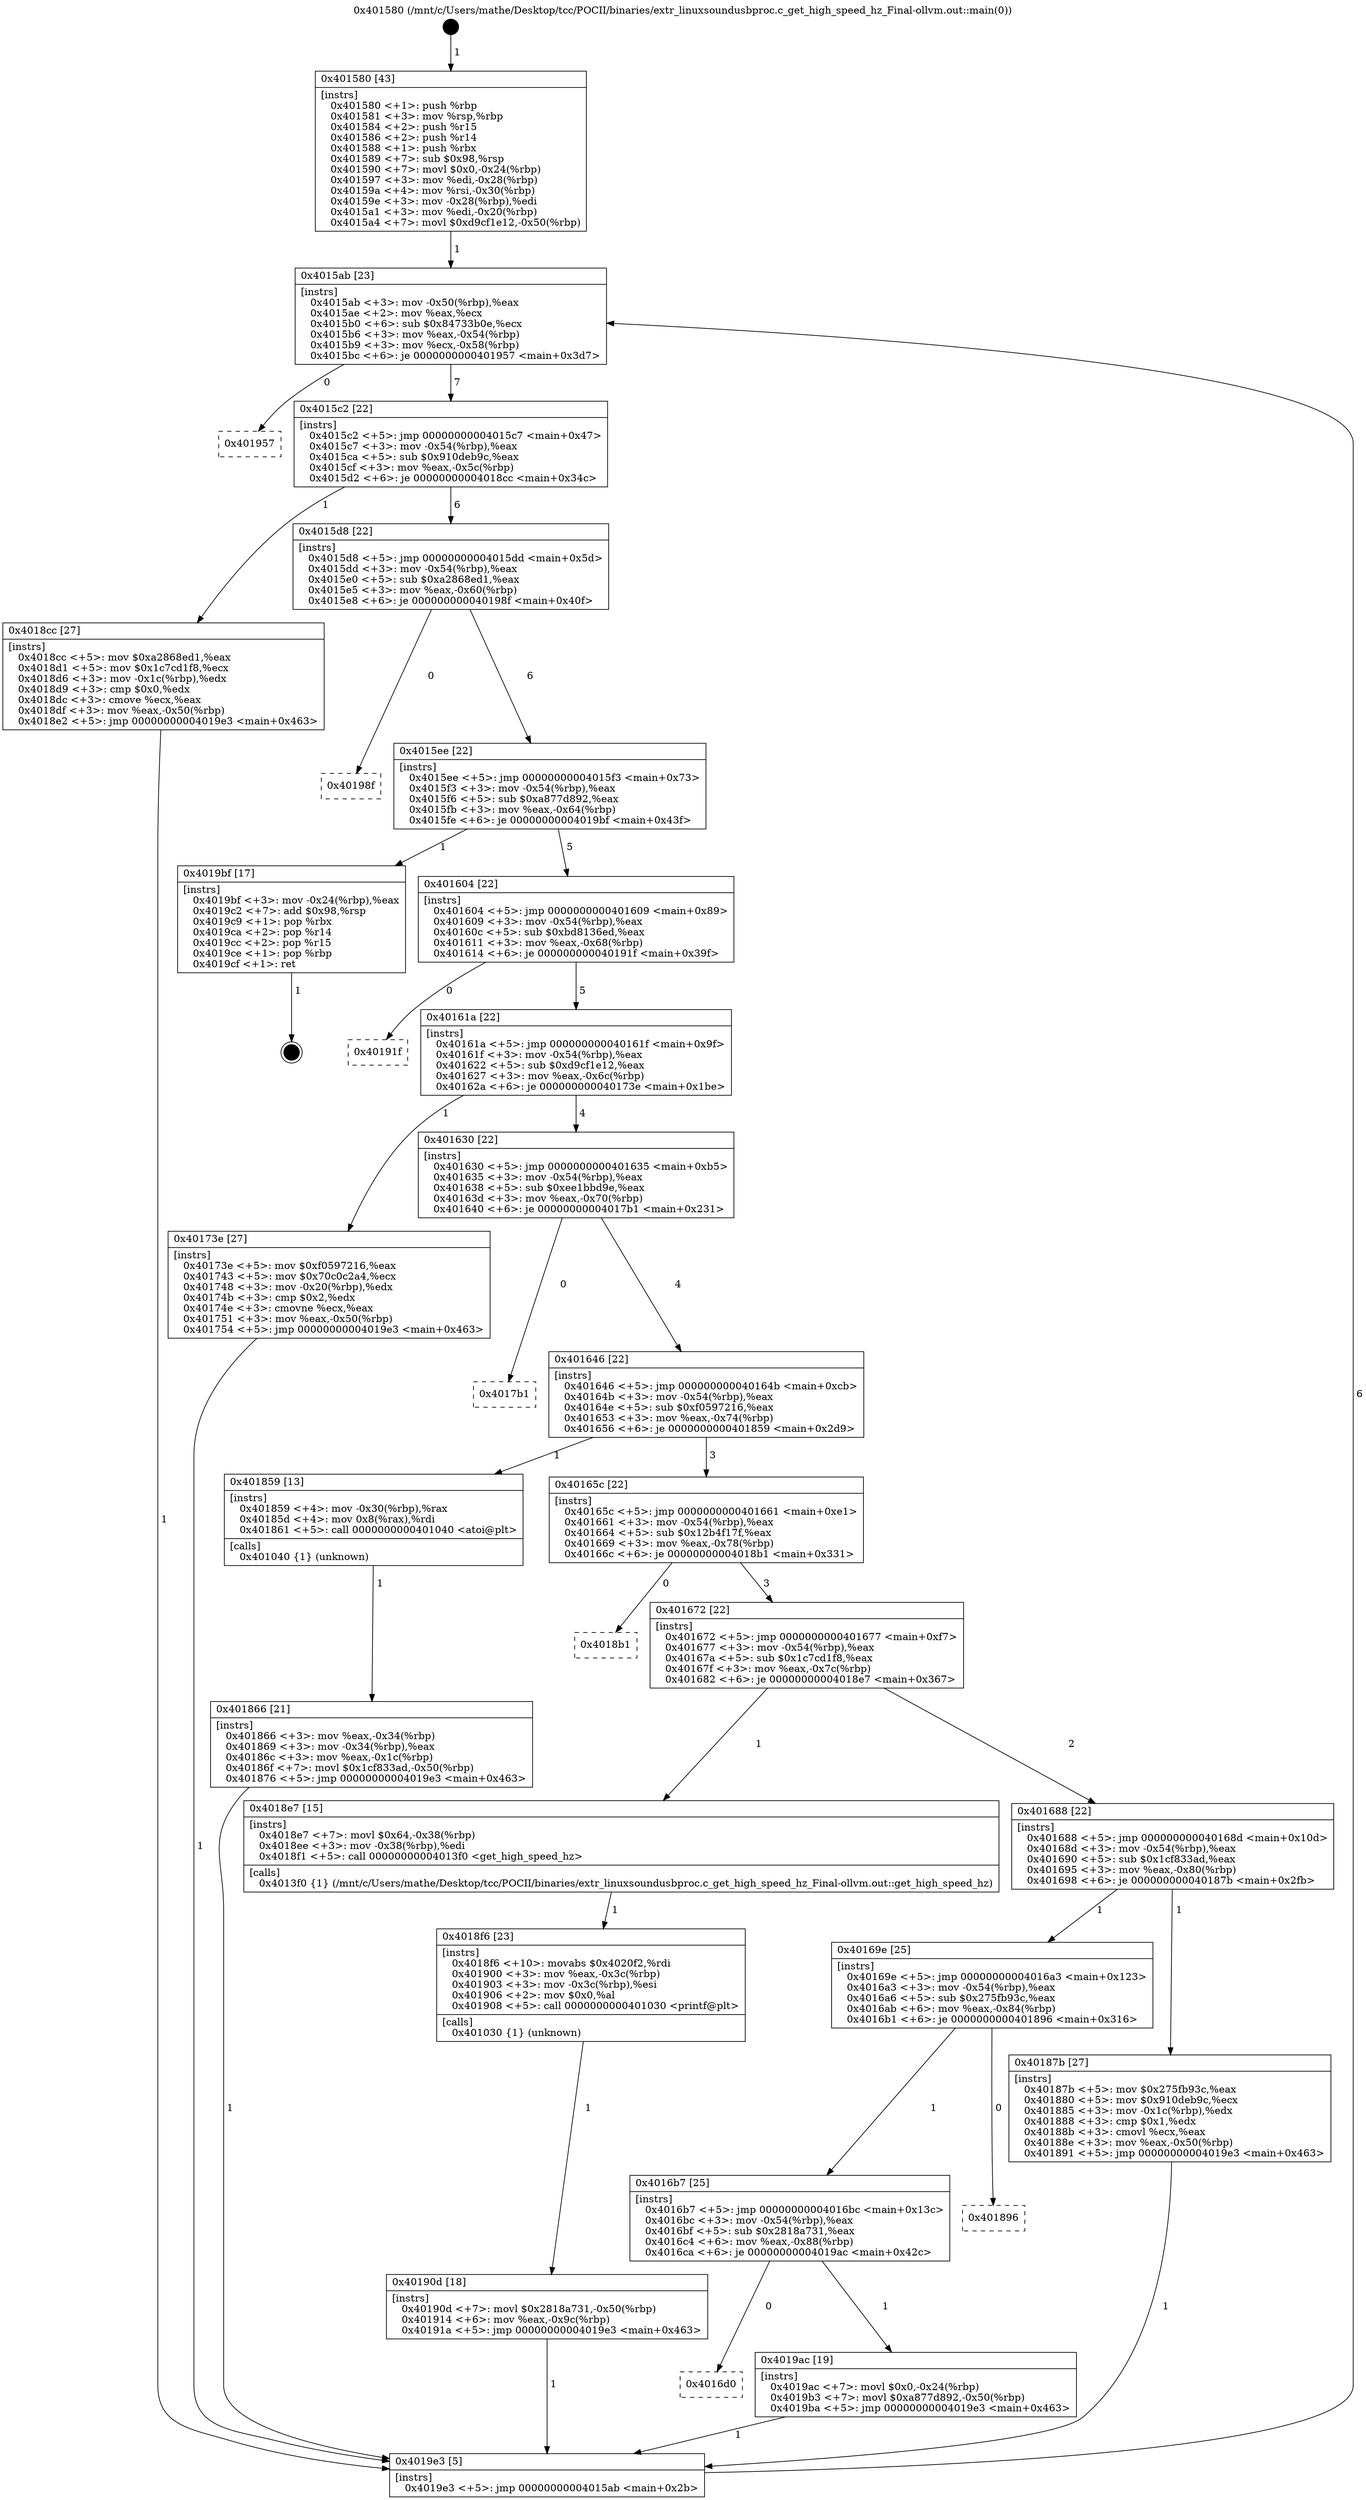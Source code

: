 digraph "0x401580" {
  label = "0x401580 (/mnt/c/Users/mathe/Desktop/tcc/POCII/binaries/extr_linuxsoundusbproc.c_get_high_speed_hz_Final-ollvm.out::main(0))"
  labelloc = "t"
  node[shape=record]

  Entry [label="",width=0.3,height=0.3,shape=circle,fillcolor=black,style=filled]
  "0x4015ab" [label="{
     0x4015ab [23]\l
     | [instrs]\l
     &nbsp;&nbsp;0x4015ab \<+3\>: mov -0x50(%rbp),%eax\l
     &nbsp;&nbsp;0x4015ae \<+2\>: mov %eax,%ecx\l
     &nbsp;&nbsp;0x4015b0 \<+6\>: sub $0x84733b0e,%ecx\l
     &nbsp;&nbsp;0x4015b6 \<+3\>: mov %eax,-0x54(%rbp)\l
     &nbsp;&nbsp;0x4015b9 \<+3\>: mov %ecx,-0x58(%rbp)\l
     &nbsp;&nbsp;0x4015bc \<+6\>: je 0000000000401957 \<main+0x3d7\>\l
  }"]
  "0x401957" [label="{
     0x401957\l
  }", style=dashed]
  "0x4015c2" [label="{
     0x4015c2 [22]\l
     | [instrs]\l
     &nbsp;&nbsp;0x4015c2 \<+5\>: jmp 00000000004015c7 \<main+0x47\>\l
     &nbsp;&nbsp;0x4015c7 \<+3\>: mov -0x54(%rbp),%eax\l
     &nbsp;&nbsp;0x4015ca \<+5\>: sub $0x910deb9c,%eax\l
     &nbsp;&nbsp;0x4015cf \<+3\>: mov %eax,-0x5c(%rbp)\l
     &nbsp;&nbsp;0x4015d2 \<+6\>: je 00000000004018cc \<main+0x34c\>\l
  }"]
  Exit [label="",width=0.3,height=0.3,shape=circle,fillcolor=black,style=filled,peripheries=2]
  "0x4018cc" [label="{
     0x4018cc [27]\l
     | [instrs]\l
     &nbsp;&nbsp;0x4018cc \<+5\>: mov $0xa2868ed1,%eax\l
     &nbsp;&nbsp;0x4018d1 \<+5\>: mov $0x1c7cd1f8,%ecx\l
     &nbsp;&nbsp;0x4018d6 \<+3\>: mov -0x1c(%rbp),%edx\l
     &nbsp;&nbsp;0x4018d9 \<+3\>: cmp $0x0,%edx\l
     &nbsp;&nbsp;0x4018dc \<+3\>: cmove %ecx,%eax\l
     &nbsp;&nbsp;0x4018df \<+3\>: mov %eax,-0x50(%rbp)\l
     &nbsp;&nbsp;0x4018e2 \<+5\>: jmp 00000000004019e3 \<main+0x463\>\l
  }"]
  "0x4015d8" [label="{
     0x4015d8 [22]\l
     | [instrs]\l
     &nbsp;&nbsp;0x4015d8 \<+5\>: jmp 00000000004015dd \<main+0x5d\>\l
     &nbsp;&nbsp;0x4015dd \<+3\>: mov -0x54(%rbp),%eax\l
     &nbsp;&nbsp;0x4015e0 \<+5\>: sub $0xa2868ed1,%eax\l
     &nbsp;&nbsp;0x4015e5 \<+3\>: mov %eax,-0x60(%rbp)\l
     &nbsp;&nbsp;0x4015e8 \<+6\>: je 000000000040198f \<main+0x40f\>\l
  }"]
  "0x4016d0" [label="{
     0x4016d0\l
  }", style=dashed]
  "0x40198f" [label="{
     0x40198f\l
  }", style=dashed]
  "0x4015ee" [label="{
     0x4015ee [22]\l
     | [instrs]\l
     &nbsp;&nbsp;0x4015ee \<+5\>: jmp 00000000004015f3 \<main+0x73\>\l
     &nbsp;&nbsp;0x4015f3 \<+3\>: mov -0x54(%rbp),%eax\l
     &nbsp;&nbsp;0x4015f6 \<+5\>: sub $0xa877d892,%eax\l
     &nbsp;&nbsp;0x4015fb \<+3\>: mov %eax,-0x64(%rbp)\l
     &nbsp;&nbsp;0x4015fe \<+6\>: je 00000000004019bf \<main+0x43f\>\l
  }"]
  "0x4019ac" [label="{
     0x4019ac [19]\l
     | [instrs]\l
     &nbsp;&nbsp;0x4019ac \<+7\>: movl $0x0,-0x24(%rbp)\l
     &nbsp;&nbsp;0x4019b3 \<+7\>: movl $0xa877d892,-0x50(%rbp)\l
     &nbsp;&nbsp;0x4019ba \<+5\>: jmp 00000000004019e3 \<main+0x463\>\l
  }"]
  "0x4019bf" [label="{
     0x4019bf [17]\l
     | [instrs]\l
     &nbsp;&nbsp;0x4019bf \<+3\>: mov -0x24(%rbp),%eax\l
     &nbsp;&nbsp;0x4019c2 \<+7\>: add $0x98,%rsp\l
     &nbsp;&nbsp;0x4019c9 \<+1\>: pop %rbx\l
     &nbsp;&nbsp;0x4019ca \<+2\>: pop %r14\l
     &nbsp;&nbsp;0x4019cc \<+2\>: pop %r15\l
     &nbsp;&nbsp;0x4019ce \<+1\>: pop %rbp\l
     &nbsp;&nbsp;0x4019cf \<+1\>: ret\l
  }"]
  "0x401604" [label="{
     0x401604 [22]\l
     | [instrs]\l
     &nbsp;&nbsp;0x401604 \<+5\>: jmp 0000000000401609 \<main+0x89\>\l
     &nbsp;&nbsp;0x401609 \<+3\>: mov -0x54(%rbp),%eax\l
     &nbsp;&nbsp;0x40160c \<+5\>: sub $0xbd8136ed,%eax\l
     &nbsp;&nbsp;0x401611 \<+3\>: mov %eax,-0x68(%rbp)\l
     &nbsp;&nbsp;0x401614 \<+6\>: je 000000000040191f \<main+0x39f\>\l
  }"]
  "0x4016b7" [label="{
     0x4016b7 [25]\l
     | [instrs]\l
     &nbsp;&nbsp;0x4016b7 \<+5\>: jmp 00000000004016bc \<main+0x13c\>\l
     &nbsp;&nbsp;0x4016bc \<+3\>: mov -0x54(%rbp),%eax\l
     &nbsp;&nbsp;0x4016bf \<+5\>: sub $0x2818a731,%eax\l
     &nbsp;&nbsp;0x4016c4 \<+6\>: mov %eax,-0x88(%rbp)\l
     &nbsp;&nbsp;0x4016ca \<+6\>: je 00000000004019ac \<main+0x42c\>\l
  }"]
  "0x40191f" [label="{
     0x40191f\l
  }", style=dashed]
  "0x40161a" [label="{
     0x40161a [22]\l
     | [instrs]\l
     &nbsp;&nbsp;0x40161a \<+5\>: jmp 000000000040161f \<main+0x9f\>\l
     &nbsp;&nbsp;0x40161f \<+3\>: mov -0x54(%rbp),%eax\l
     &nbsp;&nbsp;0x401622 \<+5\>: sub $0xd9cf1e12,%eax\l
     &nbsp;&nbsp;0x401627 \<+3\>: mov %eax,-0x6c(%rbp)\l
     &nbsp;&nbsp;0x40162a \<+6\>: je 000000000040173e \<main+0x1be\>\l
  }"]
  "0x401896" [label="{
     0x401896\l
  }", style=dashed]
  "0x40173e" [label="{
     0x40173e [27]\l
     | [instrs]\l
     &nbsp;&nbsp;0x40173e \<+5\>: mov $0xf0597216,%eax\l
     &nbsp;&nbsp;0x401743 \<+5\>: mov $0x70c0c2a4,%ecx\l
     &nbsp;&nbsp;0x401748 \<+3\>: mov -0x20(%rbp),%edx\l
     &nbsp;&nbsp;0x40174b \<+3\>: cmp $0x2,%edx\l
     &nbsp;&nbsp;0x40174e \<+3\>: cmovne %ecx,%eax\l
     &nbsp;&nbsp;0x401751 \<+3\>: mov %eax,-0x50(%rbp)\l
     &nbsp;&nbsp;0x401754 \<+5\>: jmp 00000000004019e3 \<main+0x463\>\l
  }"]
  "0x401630" [label="{
     0x401630 [22]\l
     | [instrs]\l
     &nbsp;&nbsp;0x401630 \<+5\>: jmp 0000000000401635 \<main+0xb5\>\l
     &nbsp;&nbsp;0x401635 \<+3\>: mov -0x54(%rbp),%eax\l
     &nbsp;&nbsp;0x401638 \<+5\>: sub $0xee1bbd9e,%eax\l
     &nbsp;&nbsp;0x40163d \<+3\>: mov %eax,-0x70(%rbp)\l
     &nbsp;&nbsp;0x401640 \<+6\>: je 00000000004017b1 \<main+0x231\>\l
  }"]
  "0x4019e3" [label="{
     0x4019e3 [5]\l
     | [instrs]\l
     &nbsp;&nbsp;0x4019e3 \<+5\>: jmp 00000000004015ab \<main+0x2b\>\l
  }"]
  "0x401580" [label="{
     0x401580 [43]\l
     | [instrs]\l
     &nbsp;&nbsp;0x401580 \<+1\>: push %rbp\l
     &nbsp;&nbsp;0x401581 \<+3\>: mov %rsp,%rbp\l
     &nbsp;&nbsp;0x401584 \<+2\>: push %r15\l
     &nbsp;&nbsp;0x401586 \<+2\>: push %r14\l
     &nbsp;&nbsp;0x401588 \<+1\>: push %rbx\l
     &nbsp;&nbsp;0x401589 \<+7\>: sub $0x98,%rsp\l
     &nbsp;&nbsp;0x401590 \<+7\>: movl $0x0,-0x24(%rbp)\l
     &nbsp;&nbsp;0x401597 \<+3\>: mov %edi,-0x28(%rbp)\l
     &nbsp;&nbsp;0x40159a \<+4\>: mov %rsi,-0x30(%rbp)\l
     &nbsp;&nbsp;0x40159e \<+3\>: mov -0x28(%rbp),%edi\l
     &nbsp;&nbsp;0x4015a1 \<+3\>: mov %edi,-0x20(%rbp)\l
     &nbsp;&nbsp;0x4015a4 \<+7\>: movl $0xd9cf1e12,-0x50(%rbp)\l
  }"]
  "0x40190d" [label="{
     0x40190d [18]\l
     | [instrs]\l
     &nbsp;&nbsp;0x40190d \<+7\>: movl $0x2818a731,-0x50(%rbp)\l
     &nbsp;&nbsp;0x401914 \<+6\>: mov %eax,-0x9c(%rbp)\l
     &nbsp;&nbsp;0x40191a \<+5\>: jmp 00000000004019e3 \<main+0x463\>\l
  }"]
  "0x4017b1" [label="{
     0x4017b1\l
  }", style=dashed]
  "0x401646" [label="{
     0x401646 [22]\l
     | [instrs]\l
     &nbsp;&nbsp;0x401646 \<+5\>: jmp 000000000040164b \<main+0xcb\>\l
     &nbsp;&nbsp;0x40164b \<+3\>: mov -0x54(%rbp),%eax\l
     &nbsp;&nbsp;0x40164e \<+5\>: sub $0xf0597216,%eax\l
     &nbsp;&nbsp;0x401653 \<+3\>: mov %eax,-0x74(%rbp)\l
     &nbsp;&nbsp;0x401656 \<+6\>: je 0000000000401859 \<main+0x2d9\>\l
  }"]
  "0x4018f6" [label="{
     0x4018f6 [23]\l
     | [instrs]\l
     &nbsp;&nbsp;0x4018f6 \<+10\>: movabs $0x4020f2,%rdi\l
     &nbsp;&nbsp;0x401900 \<+3\>: mov %eax,-0x3c(%rbp)\l
     &nbsp;&nbsp;0x401903 \<+3\>: mov -0x3c(%rbp),%esi\l
     &nbsp;&nbsp;0x401906 \<+2\>: mov $0x0,%al\l
     &nbsp;&nbsp;0x401908 \<+5\>: call 0000000000401030 \<printf@plt\>\l
     | [calls]\l
     &nbsp;&nbsp;0x401030 \{1\} (unknown)\l
  }"]
  "0x401859" [label="{
     0x401859 [13]\l
     | [instrs]\l
     &nbsp;&nbsp;0x401859 \<+4\>: mov -0x30(%rbp),%rax\l
     &nbsp;&nbsp;0x40185d \<+4\>: mov 0x8(%rax),%rdi\l
     &nbsp;&nbsp;0x401861 \<+5\>: call 0000000000401040 \<atoi@plt\>\l
     | [calls]\l
     &nbsp;&nbsp;0x401040 \{1\} (unknown)\l
  }"]
  "0x40165c" [label="{
     0x40165c [22]\l
     | [instrs]\l
     &nbsp;&nbsp;0x40165c \<+5\>: jmp 0000000000401661 \<main+0xe1\>\l
     &nbsp;&nbsp;0x401661 \<+3\>: mov -0x54(%rbp),%eax\l
     &nbsp;&nbsp;0x401664 \<+5\>: sub $0x12b4f17f,%eax\l
     &nbsp;&nbsp;0x401669 \<+3\>: mov %eax,-0x78(%rbp)\l
     &nbsp;&nbsp;0x40166c \<+6\>: je 00000000004018b1 \<main+0x331\>\l
  }"]
  "0x401866" [label="{
     0x401866 [21]\l
     | [instrs]\l
     &nbsp;&nbsp;0x401866 \<+3\>: mov %eax,-0x34(%rbp)\l
     &nbsp;&nbsp;0x401869 \<+3\>: mov -0x34(%rbp),%eax\l
     &nbsp;&nbsp;0x40186c \<+3\>: mov %eax,-0x1c(%rbp)\l
     &nbsp;&nbsp;0x40186f \<+7\>: movl $0x1cf833ad,-0x50(%rbp)\l
     &nbsp;&nbsp;0x401876 \<+5\>: jmp 00000000004019e3 \<main+0x463\>\l
  }"]
  "0x40169e" [label="{
     0x40169e [25]\l
     | [instrs]\l
     &nbsp;&nbsp;0x40169e \<+5\>: jmp 00000000004016a3 \<main+0x123\>\l
     &nbsp;&nbsp;0x4016a3 \<+3\>: mov -0x54(%rbp),%eax\l
     &nbsp;&nbsp;0x4016a6 \<+5\>: sub $0x275fb93c,%eax\l
     &nbsp;&nbsp;0x4016ab \<+6\>: mov %eax,-0x84(%rbp)\l
     &nbsp;&nbsp;0x4016b1 \<+6\>: je 0000000000401896 \<main+0x316\>\l
  }"]
  "0x4018b1" [label="{
     0x4018b1\l
  }", style=dashed]
  "0x401672" [label="{
     0x401672 [22]\l
     | [instrs]\l
     &nbsp;&nbsp;0x401672 \<+5\>: jmp 0000000000401677 \<main+0xf7\>\l
     &nbsp;&nbsp;0x401677 \<+3\>: mov -0x54(%rbp),%eax\l
     &nbsp;&nbsp;0x40167a \<+5\>: sub $0x1c7cd1f8,%eax\l
     &nbsp;&nbsp;0x40167f \<+3\>: mov %eax,-0x7c(%rbp)\l
     &nbsp;&nbsp;0x401682 \<+6\>: je 00000000004018e7 \<main+0x367\>\l
  }"]
  "0x40187b" [label="{
     0x40187b [27]\l
     | [instrs]\l
     &nbsp;&nbsp;0x40187b \<+5\>: mov $0x275fb93c,%eax\l
     &nbsp;&nbsp;0x401880 \<+5\>: mov $0x910deb9c,%ecx\l
     &nbsp;&nbsp;0x401885 \<+3\>: mov -0x1c(%rbp),%edx\l
     &nbsp;&nbsp;0x401888 \<+3\>: cmp $0x1,%edx\l
     &nbsp;&nbsp;0x40188b \<+3\>: cmovl %ecx,%eax\l
     &nbsp;&nbsp;0x40188e \<+3\>: mov %eax,-0x50(%rbp)\l
     &nbsp;&nbsp;0x401891 \<+5\>: jmp 00000000004019e3 \<main+0x463\>\l
  }"]
  "0x4018e7" [label="{
     0x4018e7 [15]\l
     | [instrs]\l
     &nbsp;&nbsp;0x4018e7 \<+7\>: movl $0x64,-0x38(%rbp)\l
     &nbsp;&nbsp;0x4018ee \<+3\>: mov -0x38(%rbp),%edi\l
     &nbsp;&nbsp;0x4018f1 \<+5\>: call 00000000004013f0 \<get_high_speed_hz\>\l
     | [calls]\l
     &nbsp;&nbsp;0x4013f0 \{1\} (/mnt/c/Users/mathe/Desktop/tcc/POCII/binaries/extr_linuxsoundusbproc.c_get_high_speed_hz_Final-ollvm.out::get_high_speed_hz)\l
  }"]
  "0x401688" [label="{
     0x401688 [22]\l
     | [instrs]\l
     &nbsp;&nbsp;0x401688 \<+5\>: jmp 000000000040168d \<main+0x10d\>\l
     &nbsp;&nbsp;0x40168d \<+3\>: mov -0x54(%rbp),%eax\l
     &nbsp;&nbsp;0x401690 \<+5\>: sub $0x1cf833ad,%eax\l
     &nbsp;&nbsp;0x401695 \<+3\>: mov %eax,-0x80(%rbp)\l
     &nbsp;&nbsp;0x401698 \<+6\>: je 000000000040187b \<main+0x2fb\>\l
  }"]
  Entry -> "0x401580" [label=" 1"]
  "0x4015ab" -> "0x401957" [label=" 0"]
  "0x4015ab" -> "0x4015c2" [label=" 7"]
  "0x4019bf" -> Exit [label=" 1"]
  "0x4015c2" -> "0x4018cc" [label=" 1"]
  "0x4015c2" -> "0x4015d8" [label=" 6"]
  "0x4019ac" -> "0x4019e3" [label=" 1"]
  "0x4015d8" -> "0x40198f" [label=" 0"]
  "0x4015d8" -> "0x4015ee" [label=" 6"]
  "0x4016b7" -> "0x4016d0" [label=" 0"]
  "0x4015ee" -> "0x4019bf" [label=" 1"]
  "0x4015ee" -> "0x401604" [label=" 5"]
  "0x4016b7" -> "0x4019ac" [label=" 1"]
  "0x401604" -> "0x40191f" [label=" 0"]
  "0x401604" -> "0x40161a" [label=" 5"]
  "0x40169e" -> "0x4016b7" [label=" 1"]
  "0x40161a" -> "0x40173e" [label=" 1"]
  "0x40161a" -> "0x401630" [label=" 4"]
  "0x40173e" -> "0x4019e3" [label=" 1"]
  "0x401580" -> "0x4015ab" [label=" 1"]
  "0x4019e3" -> "0x4015ab" [label=" 6"]
  "0x40169e" -> "0x401896" [label=" 0"]
  "0x401630" -> "0x4017b1" [label=" 0"]
  "0x401630" -> "0x401646" [label=" 4"]
  "0x40190d" -> "0x4019e3" [label=" 1"]
  "0x401646" -> "0x401859" [label=" 1"]
  "0x401646" -> "0x40165c" [label=" 3"]
  "0x401859" -> "0x401866" [label=" 1"]
  "0x401866" -> "0x4019e3" [label=" 1"]
  "0x4018f6" -> "0x40190d" [label=" 1"]
  "0x40165c" -> "0x4018b1" [label=" 0"]
  "0x40165c" -> "0x401672" [label=" 3"]
  "0x4018e7" -> "0x4018f6" [label=" 1"]
  "0x401672" -> "0x4018e7" [label=" 1"]
  "0x401672" -> "0x401688" [label=" 2"]
  "0x4018cc" -> "0x4019e3" [label=" 1"]
  "0x401688" -> "0x40187b" [label=" 1"]
  "0x401688" -> "0x40169e" [label=" 1"]
  "0x40187b" -> "0x4019e3" [label=" 1"]
}

